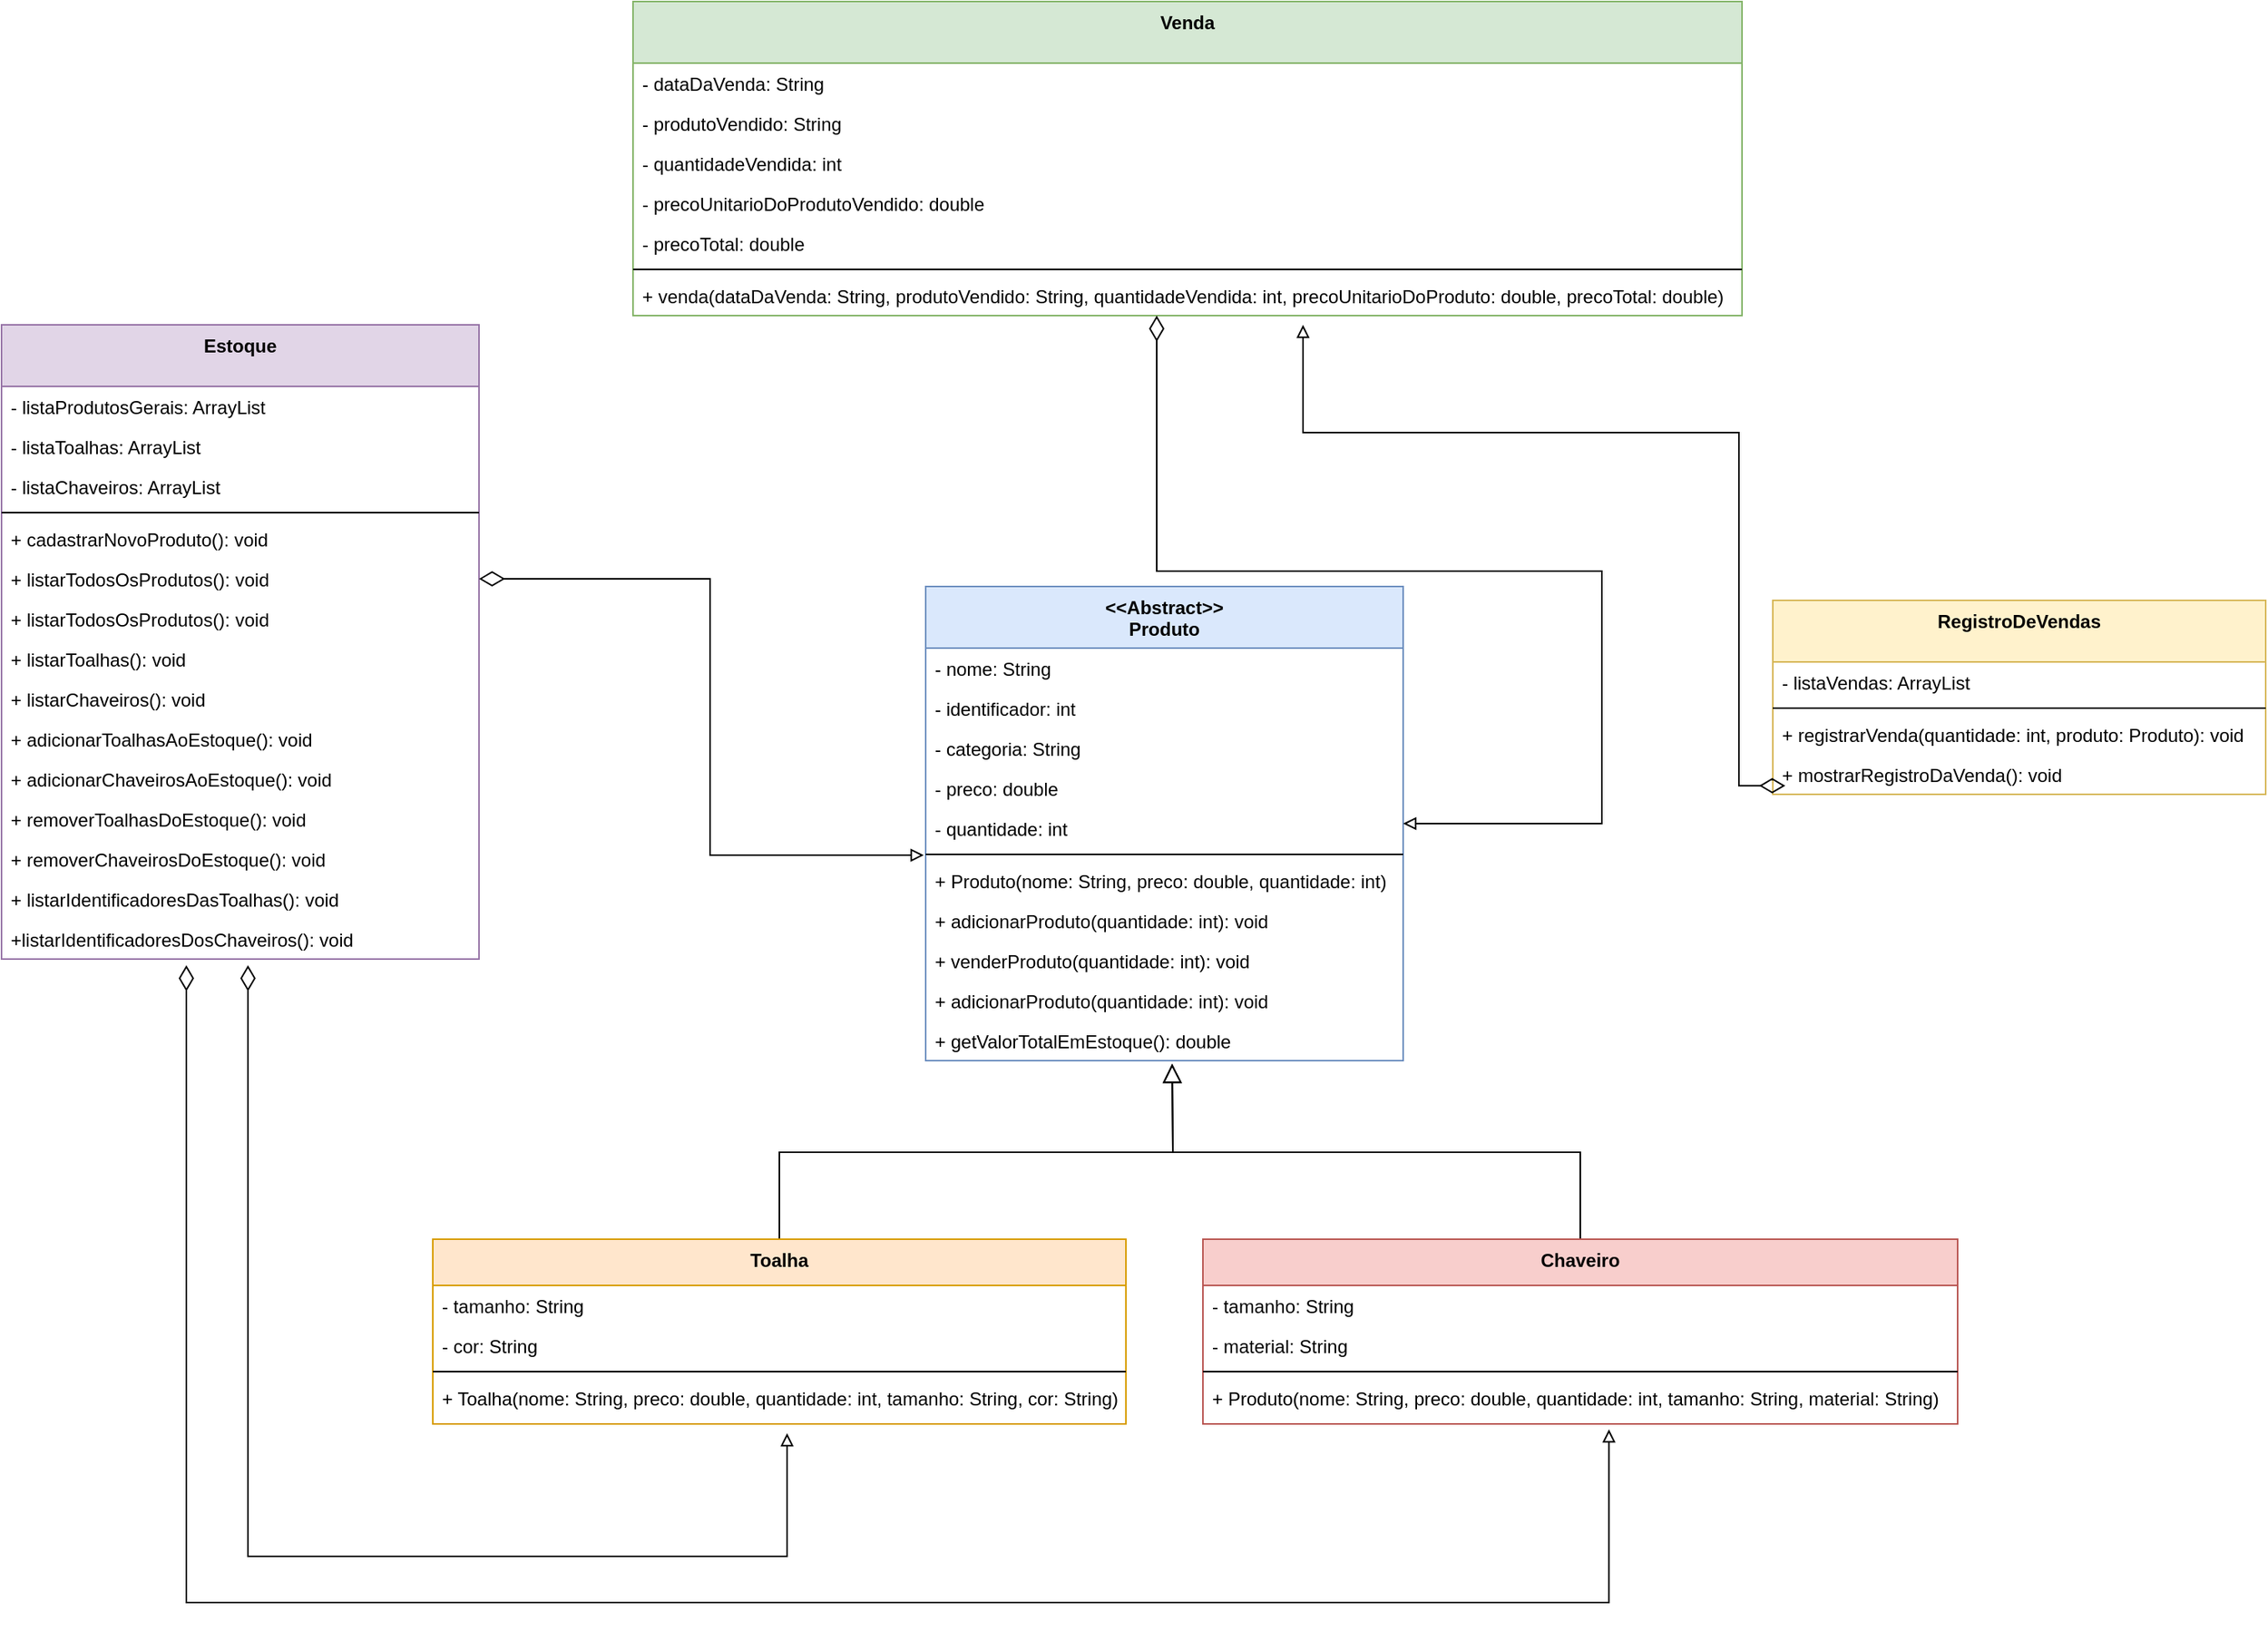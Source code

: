 <mxfile version="15.2.7" type="device"><diagram id="exRE1KPsYhlnI65wj8Oj" name="Page-1"><mxGraphModel dx="3197" dy="1175" grid="1" gridSize="10" guides="1" tooltips="1" connect="1" arrows="1" fold="1" page="1" pageScale="1" pageWidth="827" pageHeight="1169" math="0" shadow="0"><root><mxCell id="0"/><mxCell id="1" parent="0"/><mxCell id="g_OdhZ4ZhCRgHitSGOUg-1" value="&lt;&lt;Abstract&gt;&gt;&#10;Produto" style="swimlane;fontStyle=1;align=center;verticalAlign=top;childLayout=stackLayout;horizontal=1;startSize=40;horizontalStack=0;resizeParent=1;resizeParentMax=0;resizeLast=0;collapsible=1;marginBottom=0;fillColor=#dae8fc;strokeColor=#6c8ebf;" vertex="1" parent="1"><mxGeometry x="-150" y="450" width="310" height="308" as="geometry"/></mxCell><mxCell id="g_OdhZ4ZhCRgHitSGOUg-25" value="- nome: String" style="text;strokeColor=none;fillColor=none;align=left;verticalAlign=top;spacingLeft=4;spacingRight=4;overflow=hidden;rotatable=0;points=[[0,0.5],[1,0.5]];portConstraint=eastwest;" vertex="1" parent="g_OdhZ4ZhCRgHitSGOUg-1"><mxGeometry y="40" width="310" height="26" as="geometry"/></mxCell><mxCell id="g_OdhZ4ZhCRgHitSGOUg-26" value="- identificador: int" style="text;strokeColor=none;fillColor=none;align=left;verticalAlign=top;spacingLeft=4;spacingRight=4;overflow=hidden;rotatable=0;points=[[0,0.5],[1,0.5]];portConstraint=eastwest;" vertex="1" parent="g_OdhZ4ZhCRgHitSGOUg-1"><mxGeometry y="66" width="310" height="26" as="geometry"/></mxCell><mxCell id="g_OdhZ4ZhCRgHitSGOUg-28" value="- categoria: String" style="text;strokeColor=none;fillColor=none;align=left;verticalAlign=top;spacingLeft=4;spacingRight=4;overflow=hidden;rotatable=0;points=[[0,0.5],[1,0.5]];portConstraint=eastwest;" vertex="1" parent="g_OdhZ4ZhCRgHitSGOUg-1"><mxGeometry y="92" width="310" height="26" as="geometry"/></mxCell><mxCell id="g_OdhZ4ZhCRgHitSGOUg-27" value="- preco: double" style="text;strokeColor=none;fillColor=none;align=left;verticalAlign=top;spacingLeft=4;spacingRight=4;overflow=hidden;rotatable=0;points=[[0,0.5],[1,0.5]];portConstraint=eastwest;" vertex="1" parent="g_OdhZ4ZhCRgHitSGOUg-1"><mxGeometry y="118" width="310" height="26" as="geometry"/></mxCell><mxCell id="g_OdhZ4ZhCRgHitSGOUg-2" value="- quantidade: int" style="text;strokeColor=none;fillColor=none;align=left;verticalAlign=top;spacingLeft=4;spacingRight=4;overflow=hidden;rotatable=0;points=[[0,0.5],[1,0.5]];portConstraint=eastwest;" vertex="1" parent="g_OdhZ4ZhCRgHitSGOUg-1"><mxGeometry y="144" width="310" height="26" as="geometry"/></mxCell><mxCell id="g_OdhZ4ZhCRgHitSGOUg-3" value="" style="line;strokeWidth=1;fillColor=none;align=left;verticalAlign=middle;spacingTop=-1;spacingLeft=3;spacingRight=3;rotatable=0;labelPosition=right;points=[];portConstraint=eastwest;" vertex="1" parent="g_OdhZ4ZhCRgHitSGOUg-1"><mxGeometry y="170" width="310" height="8" as="geometry"/></mxCell><mxCell id="g_OdhZ4ZhCRgHitSGOUg-29" value="+ Produto(nome: String, preco: double, quantidade: int)" style="text;strokeColor=none;fillColor=none;align=left;verticalAlign=top;spacingLeft=4;spacingRight=4;overflow=hidden;rotatable=0;points=[[0,0.5],[1,0.5]];portConstraint=eastwest;" vertex="1" parent="g_OdhZ4ZhCRgHitSGOUg-1"><mxGeometry y="178" width="310" height="26" as="geometry"/></mxCell><mxCell id="g_OdhZ4ZhCRgHitSGOUg-30" value="+ adicionarProduto(quantidade: int): void" style="text;strokeColor=none;fillColor=none;align=left;verticalAlign=top;spacingLeft=4;spacingRight=4;overflow=hidden;rotatable=0;points=[[0,0.5],[1,0.5]];portConstraint=eastwest;" vertex="1" parent="g_OdhZ4ZhCRgHitSGOUg-1"><mxGeometry y="204" width="310" height="26" as="geometry"/></mxCell><mxCell id="g_OdhZ4ZhCRgHitSGOUg-31" value="+ venderProduto(quantidade: int): void" style="text;strokeColor=none;fillColor=none;align=left;verticalAlign=top;spacingLeft=4;spacingRight=4;overflow=hidden;rotatable=0;points=[[0,0.5],[1,0.5]];portConstraint=eastwest;" vertex="1" parent="g_OdhZ4ZhCRgHitSGOUg-1"><mxGeometry y="230" width="310" height="26" as="geometry"/></mxCell><mxCell id="g_OdhZ4ZhCRgHitSGOUg-32" value="+ adicionarProduto(quantidade: int): void" style="text;strokeColor=none;fillColor=none;align=left;verticalAlign=top;spacingLeft=4;spacingRight=4;overflow=hidden;rotatable=0;points=[[0,0.5],[1,0.5]];portConstraint=eastwest;" vertex="1" parent="g_OdhZ4ZhCRgHitSGOUg-1"><mxGeometry y="256" width="310" height="26" as="geometry"/></mxCell><mxCell id="g_OdhZ4ZhCRgHitSGOUg-4" value="+ getValorTotalEmEstoque(): double" style="text;strokeColor=none;fillColor=none;align=left;verticalAlign=top;spacingLeft=4;spacingRight=4;overflow=hidden;rotatable=0;points=[[0,0.5],[1,0.5]];portConstraint=eastwest;" vertex="1" parent="g_OdhZ4ZhCRgHitSGOUg-1"><mxGeometry y="282" width="310" height="26" as="geometry"/></mxCell><mxCell id="g_OdhZ4ZhCRgHitSGOUg-115" style="edgeStyle=orthogonalEdgeStyle;rounded=0;orthogonalLoop=1;jettySize=auto;html=1;exitX=0.5;exitY=0;exitDx=0;exitDy=0;endArrow=block;endFill=0;startSize=6;endSize=10;" edge="1" parent="1" source="g_OdhZ4ZhCRgHitSGOUg-33"><mxGeometry relative="1" as="geometry"><mxPoint x="10" y="760" as="targetPoint"/></mxGeometry></mxCell><mxCell id="g_OdhZ4ZhCRgHitSGOUg-33" value="Toalha" style="swimlane;fontStyle=1;align=center;verticalAlign=top;childLayout=stackLayout;horizontal=1;startSize=30;horizontalStack=0;resizeParent=1;resizeParentMax=0;resizeLast=0;collapsible=1;marginBottom=0;fillColor=#ffe6cc;strokeColor=#d79b00;" vertex="1" parent="1"><mxGeometry x="-470" y="874" width="450" height="120" as="geometry"/></mxCell><mxCell id="g_OdhZ4ZhCRgHitSGOUg-34" value="- tamanho: String" style="text;strokeColor=none;fillColor=none;align=left;verticalAlign=top;spacingLeft=4;spacingRight=4;overflow=hidden;rotatable=0;points=[[0,0.5],[1,0.5]];portConstraint=eastwest;" vertex="1" parent="g_OdhZ4ZhCRgHitSGOUg-33"><mxGeometry y="30" width="450" height="26" as="geometry"/></mxCell><mxCell id="g_OdhZ4ZhCRgHitSGOUg-35" value="- cor: String" style="text;strokeColor=none;fillColor=none;align=left;verticalAlign=top;spacingLeft=4;spacingRight=4;overflow=hidden;rotatable=0;points=[[0,0.5],[1,0.5]];portConstraint=eastwest;" vertex="1" parent="g_OdhZ4ZhCRgHitSGOUg-33"><mxGeometry y="56" width="450" height="26" as="geometry"/></mxCell><mxCell id="g_OdhZ4ZhCRgHitSGOUg-39" value="" style="line;strokeWidth=1;fillColor=none;align=left;verticalAlign=middle;spacingTop=-1;spacingLeft=3;spacingRight=3;rotatable=0;labelPosition=right;points=[];portConstraint=eastwest;" vertex="1" parent="g_OdhZ4ZhCRgHitSGOUg-33"><mxGeometry y="82" width="450" height="8" as="geometry"/></mxCell><mxCell id="g_OdhZ4ZhCRgHitSGOUg-77" value="+ Toalha(nome: String, preco: double, quantidade: int, tamanho: String, cor: String)" style="text;strokeColor=none;fillColor=none;align=left;verticalAlign=top;spacingLeft=4;spacingRight=4;overflow=hidden;rotatable=0;points=[[0,0.5],[1,0.5]];portConstraint=eastwest;" vertex="1" parent="g_OdhZ4ZhCRgHitSGOUg-33"><mxGeometry y="90" width="450" height="30" as="geometry"/></mxCell><mxCell id="g_OdhZ4ZhCRgHitSGOUg-117" style="edgeStyle=orthogonalEdgeStyle;rounded=0;orthogonalLoop=1;jettySize=auto;html=1;exitX=0.5;exitY=0;exitDx=0;exitDy=0;endArrow=block;endFill=0;endSize=10;" edge="1" parent="1" source="g_OdhZ4ZhCRgHitSGOUg-57"><mxGeometry relative="1" as="geometry"><mxPoint x="10" y="760.0" as="targetPoint"/></mxGeometry></mxCell><mxCell id="g_OdhZ4ZhCRgHitSGOUg-57" value="Chaveiro" style="swimlane;fontStyle=1;align=center;verticalAlign=top;childLayout=stackLayout;horizontal=1;startSize=30;horizontalStack=0;resizeParent=1;resizeParentMax=0;resizeLast=0;collapsible=1;marginBottom=0;fillColor=#f8cecc;strokeColor=#b85450;" vertex="1" parent="1"><mxGeometry x="30" y="874" width="490" height="120" as="geometry"/></mxCell><mxCell id="g_OdhZ4ZhCRgHitSGOUg-58" value="- tamanho: String" style="text;strokeColor=none;fillColor=none;align=left;verticalAlign=top;spacingLeft=4;spacingRight=4;overflow=hidden;rotatable=0;points=[[0,0.5],[1,0.5]];portConstraint=eastwest;" vertex="1" parent="g_OdhZ4ZhCRgHitSGOUg-57"><mxGeometry y="30" width="490" height="26" as="geometry"/></mxCell><mxCell id="g_OdhZ4ZhCRgHitSGOUg-59" value="- material: String" style="text;strokeColor=none;fillColor=none;align=left;verticalAlign=top;spacingLeft=4;spacingRight=4;overflow=hidden;rotatable=0;points=[[0,0.5],[1,0.5]];portConstraint=eastwest;" vertex="1" parent="g_OdhZ4ZhCRgHitSGOUg-57"><mxGeometry y="56" width="490" height="26" as="geometry"/></mxCell><mxCell id="g_OdhZ4ZhCRgHitSGOUg-60" value="" style="line;strokeWidth=1;fillColor=none;align=left;verticalAlign=middle;spacingTop=-1;spacingLeft=3;spacingRight=3;rotatable=0;labelPosition=right;points=[];portConstraint=eastwest;" vertex="1" parent="g_OdhZ4ZhCRgHitSGOUg-57"><mxGeometry y="82" width="490" height="8" as="geometry"/></mxCell><mxCell id="g_OdhZ4ZhCRgHitSGOUg-78" value="+ Produto(nome: String, preco: double, quantidade: int, tamanho: String, material: String)" style="text;strokeColor=none;fillColor=none;align=left;verticalAlign=top;spacingLeft=4;spacingRight=4;overflow=hidden;rotatable=0;points=[[0,0.5],[1,0.5]];portConstraint=eastwest;" vertex="1" parent="g_OdhZ4ZhCRgHitSGOUg-57"><mxGeometry y="90" width="490" height="30" as="geometry"/></mxCell><mxCell id="g_OdhZ4ZhCRgHitSGOUg-62" value="Estoque" style="swimlane;fontStyle=1;align=center;verticalAlign=top;childLayout=stackLayout;horizontal=1;startSize=40;horizontalStack=0;resizeParent=1;resizeParentMax=0;resizeLast=0;collapsible=1;marginBottom=0;fillColor=#e1d5e7;strokeColor=#9673a6;" vertex="1" parent="1"><mxGeometry x="-750" y="280" width="310" height="412" as="geometry"/></mxCell><mxCell id="g_OdhZ4ZhCRgHitSGOUg-63" value="- listaProdutosGerais: ArrayList" style="text;strokeColor=none;fillColor=none;align=left;verticalAlign=top;spacingLeft=4;spacingRight=4;overflow=hidden;rotatable=0;points=[[0,0.5],[1,0.5]];portConstraint=eastwest;" vertex="1" parent="g_OdhZ4ZhCRgHitSGOUg-62"><mxGeometry y="40" width="310" height="26" as="geometry"/></mxCell><mxCell id="g_OdhZ4ZhCRgHitSGOUg-75" value="- listaToalhas: ArrayList" style="text;strokeColor=none;fillColor=none;align=left;verticalAlign=top;spacingLeft=4;spacingRight=4;overflow=hidden;rotatable=0;points=[[0,0.5],[1,0.5]];portConstraint=eastwest;" vertex="1" parent="g_OdhZ4ZhCRgHitSGOUg-62"><mxGeometry y="66" width="310" height="26" as="geometry"/></mxCell><mxCell id="g_OdhZ4ZhCRgHitSGOUg-76" value="- listaChaveiros: ArrayList" style="text;strokeColor=none;fillColor=none;align=left;verticalAlign=top;spacingLeft=4;spacingRight=4;overflow=hidden;rotatable=0;points=[[0,0.5],[1,0.5]];portConstraint=eastwest;" vertex="1" parent="g_OdhZ4ZhCRgHitSGOUg-62"><mxGeometry y="92" width="310" height="26" as="geometry"/></mxCell><mxCell id="g_OdhZ4ZhCRgHitSGOUg-68" value="" style="line;strokeWidth=1;fillColor=none;align=left;verticalAlign=middle;spacingTop=-1;spacingLeft=3;spacingRight=3;rotatable=0;labelPosition=right;points=[];portConstraint=eastwest;" vertex="1" parent="g_OdhZ4ZhCRgHitSGOUg-62"><mxGeometry y="118" width="310" height="8" as="geometry"/></mxCell><mxCell id="g_OdhZ4ZhCRgHitSGOUg-69" value="+ cadastrarNovoProduto(): void" style="text;strokeColor=none;fillColor=none;align=left;verticalAlign=top;spacingLeft=4;spacingRight=4;overflow=hidden;rotatable=0;points=[[0,0.5],[1,0.5]];portConstraint=eastwest;" vertex="1" parent="g_OdhZ4ZhCRgHitSGOUg-62"><mxGeometry y="126" width="310" height="26" as="geometry"/></mxCell><mxCell id="g_OdhZ4ZhCRgHitSGOUg-79" value="+ listarTodosOsProdutos(): void" style="text;strokeColor=none;fillColor=none;align=left;verticalAlign=top;spacingLeft=4;spacingRight=4;overflow=hidden;rotatable=0;points=[[0,0.5],[1,0.5]];portConstraint=eastwest;" vertex="1" parent="g_OdhZ4ZhCRgHitSGOUg-62"><mxGeometry y="152" width="310" height="26" as="geometry"/></mxCell><mxCell id="g_OdhZ4ZhCRgHitSGOUg-122" value="+ listarTodosOsProdutos(): void" style="text;strokeColor=none;fillColor=none;align=left;verticalAlign=top;spacingLeft=4;spacingRight=4;overflow=hidden;rotatable=0;points=[[0,0.5],[1,0.5]];portConstraint=eastwest;" vertex="1" parent="g_OdhZ4ZhCRgHitSGOUg-62"><mxGeometry y="178" width="310" height="26" as="geometry"/></mxCell><mxCell id="g_OdhZ4ZhCRgHitSGOUg-80" value="+ listarToalhas(): void" style="text;strokeColor=none;fillColor=none;align=left;verticalAlign=top;spacingLeft=4;spacingRight=4;overflow=hidden;rotatable=0;points=[[0,0.5],[1,0.5]];portConstraint=eastwest;" vertex="1" parent="g_OdhZ4ZhCRgHitSGOUg-62"><mxGeometry y="204" width="310" height="26" as="geometry"/></mxCell><mxCell id="g_OdhZ4ZhCRgHitSGOUg-81" value="+ listarChaveiros(): void" style="text;strokeColor=none;fillColor=none;align=left;verticalAlign=top;spacingLeft=4;spacingRight=4;overflow=hidden;rotatable=0;points=[[0,0.5],[1,0.5]];portConstraint=eastwest;" vertex="1" parent="g_OdhZ4ZhCRgHitSGOUg-62"><mxGeometry y="230" width="310" height="26" as="geometry"/></mxCell><mxCell id="g_OdhZ4ZhCRgHitSGOUg-83" value="+ adicionarToalhasAoEstoque(): void" style="text;strokeColor=none;fillColor=none;align=left;verticalAlign=top;spacingLeft=4;spacingRight=4;overflow=hidden;rotatable=0;points=[[0,0.5],[1,0.5]];portConstraint=eastwest;" vertex="1" parent="g_OdhZ4ZhCRgHitSGOUg-62"><mxGeometry y="256" width="310" height="26" as="geometry"/></mxCell><mxCell id="g_OdhZ4ZhCRgHitSGOUg-84" value="+ adicionarChaveirosAoEstoque(): void" style="text;strokeColor=none;fillColor=none;align=left;verticalAlign=top;spacingLeft=4;spacingRight=4;overflow=hidden;rotatable=0;points=[[0,0.5],[1,0.5]];portConstraint=eastwest;" vertex="1" parent="g_OdhZ4ZhCRgHitSGOUg-62"><mxGeometry y="282" width="310" height="26" as="geometry"/></mxCell><mxCell id="g_OdhZ4ZhCRgHitSGOUg-85" value="+ removerToalhasDoEstoque(): void" style="text;strokeColor=none;fillColor=none;align=left;verticalAlign=top;spacingLeft=4;spacingRight=4;overflow=hidden;rotatable=0;points=[[0,0.5],[1,0.5]];portConstraint=eastwest;" vertex="1" parent="g_OdhZ4ZhCRgHitSGOUg-62"><mxGeometry y="308" width="310" height="26" as="geometry"/></mxCell><mxCell id="g_OdhZ4ZhCRgHitSGOUg-82" value="+ removerChaveirosDoEstoque(): void" style="text;strokeColor=none;fillColor=none;align=left;verticalAlign=top;spacingLeft=4;spacingRight=4;overflow=hidden;rotatable=0;points=[[0,0.5],[1,0.5]];portConstraint=eastwest;" vertex="1" parent="g_OdhZ4ZhCRgHitSGOUg-62"><mxGeometry y="334" width="310" height="26" as="geometry"/></mxCell><mxCell id="g_OdhZ4ZhCRgHitSGOUg-86" value="+ listarIdentificadoresDasToalhas(): void" style="text;strokeColor=none;fillColor=none;align=left;verticalAlign=top;spacingLeft=4;spacingRight=4;overflow=hidden;rotatable=0;points=[[0,0.5],[1,0.5]];portConstraint=eastwest;" vertex="1" parent="g_OdhZ4ZhCRgHitSGOUg-62"><mxGeometry y="360" width="310" height="26" as="geometry"/></mxCell><mxCell id="g_OdhZ4ZhCRgHitSGOUg-87" value="+listarIdentificadoresDosChaveiros(): void" style="text;strokeColor=none;fillColor=none;align=left;verticalAlign=top;spacingLeft=4;spacingRight=4;overflow=hidden;rotatable=0;points=[[0,0.5],[1,0.5]];portConstraint=eastwest;" vertex="1" parent="g_OdhZ4ZhCRgHitSGOUg-62"><mxGeometry y="386" width="310" height="26" as="geometry"/></mxCell><mxCell id="g_OdhZ4ZhCRgHitSGOUg-88" value="Venda" style="swimlane;fontStyle=1;align=center;verticalAlign=top;childLayout=stackLayout;horizontal=1;startSize=40;horizontalStack=0;resizeParent=1;resizeParentMax=0;resizeLast=0;collapsible=1;marginBottom=0;fillColor=#d5e8d4;strokeColor=#82b366;" vertex="1" parent="1"><mxGeometry x="-340" y="70" width="720" height="204" as="geometry"/></mxCell><mxCell id="g_OdhZ4ZhCRgHitSGOUg-89" value="- dataDaVenda: String" style="text;strokeColor=none;fillColor=none;align=left;verticalAlign=top;spacingLeft=4;spacingRight=4;overflow=hidden;rotatable=0;points=[[0,0.5],[1,0.5]];portConstraint=eastwest;" vertex="1" parent="g_OdhZ4ZhCRgHitSGOUg-88"><mxGeometry y="40" width="720" height="26" as="geometry"/></mxCell><mxCell id="g_OdhZ4ZhCRgHitSGOUg-90" value="- produtoVendido: String" style="text;strokeColor=none;fillColor=none;align=left;verticalAlign=top;spacingLeft=4;spacingRight=4;overflow=hidden;rotatable=0;points=[[0,0.5],[1,0.5]];portConstraint=eastwest;" vertex="1" parent="g_OdhZ4ZhCRgHitSGOUg-88"><mxGeometry y="66" width="720" height="26" as="geometry"/></mxCell><mxCell id="g_OdhZ4ZhCRgHitSGOUg-103" value="- quantidadeVendida: int" style="text;strokeColor=none;fillColor=none;align=left;verticalAlign=top;spacingLeft=4;spacingRight=4;overflow=hidden;rotatable=0;points=[[0,0.5],[1,0.5]];portConstraint=eastwest;" vertex="1" parent="g_OdhZ4ZhCRgHitSGOUg-88"><mxGeometry y="92" width="720" height="26" as="geometry"/></mxCell><mxCell id="g_OdhZ4ZhCRgHitSGOUg-104" value="- precoUnitarioDoProdutoVendido: double" style="text;strokeColor=none;fillColor=none;align=left;verticalAlign=top;spacingLeft=4;spacingRight=4;overflow=hidden;rotatable=0;points=[[0,0.5],[1,0.5]];portConstraint=eastwest;" vertex="1" parent="g_OdhZ4ZhCRgHitSGOUg-88"><mxGeometry y="118" width="720" height="26" as="geometry"/></mxCell><mxCell id="g_OdhZ4ZhCRgHitSGOUg-91" value="- precoTotal: double" style="text;strokeColor=none;fillColor=none;align=left;verticalAlign=top;spacingLeft=4;spacingRight=4;overflow=hidden;rotatable=0;points=[[0,0.5],[1,0.5]];portConstraint=eastwest;" vertex="1" parent="g_OdhZ4ZhCRgHitSGOUg-88"><mxGeometry y="144" width="720" height="26" as="geometry"/></mxCell><mxCell id="g_OdhZ4ZhCRgHitSGOUg-92" value="" style="line;strokeWidth=1;fillColor=none;align=left;verticalAlign=middle;spacingTop=-1;spacingLeft=3;spacingRight=3;rotatable=0;labelPosition=right;points=[];portConstraint=eastwest;" vertex="1" parent="g_OdhZ4ZhCRgHitSGOUg-88"><mxGeometry y="170" width="720" height="8" as="geometry"/></mxCell><mxCell id="g_OdhZ4ZhCRgHitSGOUg-93" value="+ venda(dataDaVenda: String, produtoVendido: String, quantidadeVendida: int, precoUnitarioDoProduto: double, precoTotal: double)" style="text;strokeColor=none;fillColor=none;align=left;verticalAlign=top;spacingLeft=4;spacingRight=4;overflow=hidden;rotatable=0;points=[[0,0.5],[1,0.5]];portConstraint=eastwest;" vertex="1" parent="g_OdhZ4ZhCRgHitSGOUg-88"><mxGeometry y="178" width="720" height="26" as="geometry"/></mxCell><mxCell id="g_OdhZ4ZhCRgHitSGOUg-123" style="edgeStyle=orthogonalEdgeStyle;rounded=0;orthogonalLoop=1;jettySize=auto;html=1;endArrow=block;endFill=0;startArrow=diamondThin;startFill=0;startSize=14;" edge="1" parent="g_OdhZ4ZhCRgHitSGOUg-88" target="g_OdhZ4ZhCRgHitSGOUg-1"><mxGeometry relative="1" as="geometry"><mxPoint x="340" y="204.0" as="sourcePoint"/><mxPoint x="628.76" y="383.542" as="targetPoint"/><Array as="points"><mxPoint x="340" y="370"/><mxPoint x="629" y="370"/><mxPoint x="629" y="534"/></Array></mxGeometry></mxCell><mxCell id="g_OdhZ4ZhCRgHitSGOUg-105" value="RegistroDeVendas" style="swimlane;fontStyle=1;align=center;verticalAlign=top;childLayout=stackLayout;horizontal=1;startSize=40;horizontalStack=0;resizeParent=1;resizeParentMax=0;resizeLast=0;collapsible=1;marginBottom=0;fillColor=#fff2cc;strokeColor=#d6b656;" vertex="1" parent="1"><mxGeometry x="400" y="459" width="320" height="126" as="geometry"/></mxCell><mxCell id="g_OdhZ4ZhCRgHitSGOUg-106" value="- listaVendas: ArrayList" style="text;strokeColor=none;fillColor=none;align=left;verticalAlign=top;spacingLeft=4;spacingRight=4;overflow=hidden;rotatable=0;points=[[0,0.5],[1,0.5]];portConstraint=eastwest;" vertex="1" parent="g_OdhZ4ZhCRgHitSGOUg-105"><mxGeometry y="40" width="320" height="26" as="geometry"/></mxCell><mxCell id="g_OdhZ4ZhCRgHitSGOUg-111" value="" style="line;strokeWidth=1;fillColor=none;align=left;verticalAlign=middle;spacingTop=-1;spacingLeft=3;spacingRight=3;rotatable=0;labelPosition=right;points=[];portConstraint=eastwest;" vertex="1" parent="g_OdhZ4ZhCRgHitSGOUg-105"><mxGeometry y="66" width="320" height="8" as="geometry"/></mxCell><mxCell id="g_OdhZ4ZhCRgHitSGOUg-114" value="+ registrarVenda(quantidade: int, produto: Produto): void" style="text;strokeColor=none;fillColor=none;align=left;verticalAlign=top;spacingLeft=4;spacingRight=4;overflow=hidden;rotatable=0;points=[[0,0.5],[1,0.5]];portConstraint=eastwest;" vertex="1" parent="g_OdhZ4ZhCRgHitSGOUg-105"><mxGeometry y="74" width="320" height="26" as="geometry"/></mxCell><mxCell id="g_OdhZ4ZhCRgHitSGOUg-112" value="+ mostrarRegistroDaVenda(): void" style="text;strokeColor=none;fillColor=none;align=left;verticalAlign=top;spacingLeft=4;spacingRight=4;overflow=hidden;rotatable=0;points=[[0,0.5],[1,0.5]];portConstraint=eastwest;" vertex="1" parent="g_OdhZ4ZhCRgHitSGOUg-105"><mxGeometry y="100" width="320" height="26" as="geometry"/></mxCell><mxCell id="g_OdhZ4ZhCRgHitSGOUg-118" style="edgeStyle=orthogonalEdgeStyle;rounded=0;orthogonalLoop=1;jettySize=auto;html=1;entryX=-0.004;entryY=-0.133;entryDx=0;entryDy=0;entryPerimeter=0;endArrow=block;endFill=0;startArrow=diamondThin;startFill=0;startSize=14;" edge="1" parent="1" source="g_OdhZ4ZhCRgHitSGOUg-79" target="g_OdhZ4ZhCRgHitSGOUg-29"><mxGeometry relative="1" as="geometry"/></mxCell><mxCell id="g_OdhZ4ZhCRgHitSGOUg-119" style="edgeStyle=orthogonalEdgeStyle;rounded=0;orthogonalLoop=1;jettySize=auto;html=1;endArrow=block;endFill=0;startArrow=diamondThin;startFill=0;startSize=14;" edge="1" parent="1"><mxGeometry relative="1" as="geometry"><mxPoint x="-590" y="696.0" as="sourcePoint"/><mxPoint x="-240" y="1000" as="targetPoint"/><Array as="points"><mxPoint x="-590" y="1080"/><mxPoint x="-240" y="1080"/></Array></mxGeometry></mxCell><mxCell id="g_OdhZ4ZhCRgHitSGOUg-121" style="edgeStyle=orthogonalEdgeStyle;rounded=0;orthogonalLoop=1;jettySize=auto;html=1;endArrow=block;endFill=0;startArrow=diamondThin;startFill=0;startSize=14;entryX=0.538;entryY=1.116;entryDx=0;entryDy=0;entryPerimeter=0;" edge="1" parent="1" target="g_OdhZ4ZhCRgHitSGOUg-78"><mxGeometry relative="1" as="geometry"><mxPoint x="-630" y="696.0" as="sourcePoint"/><mxPoint x="-280" y="1000.0" as="targetPoint"/><Array as="points"><mxPoint x="-630" y="1110"/><mxPoint x="294" y="1110"/></Array></mxGeometry></mxCell><mxCell id="g_OdhZ4ZhCRgHitSGOUg-124" style="edgeStyle=orthogonalEdgeStyle;rounded=0;orthogonalLoop=1;jettySize=auto;html=1;endArrow=block;endFill=0;startArrow=diamondThin;startFill=0;startSize=14;exitX=-0.006;exitY=0.551;exitDx=0;exitDy=0;exitPerimeter=0;" edge="1" parent="1"><mxGeometry relative="1" as="geometry"><mxPoint x="408.08" y="579.408" as="sourcePoint"/><mxPoint x="95" y="280" as="targetPoint"/><Array as="points"><mxPoint x="378" y="579"/><mxPoint x="378" y="350"/><mxPoint x="95" y="350"/></Array></mxGeometry></mxCell></root></mxGraphModel></diagram></mxfile>